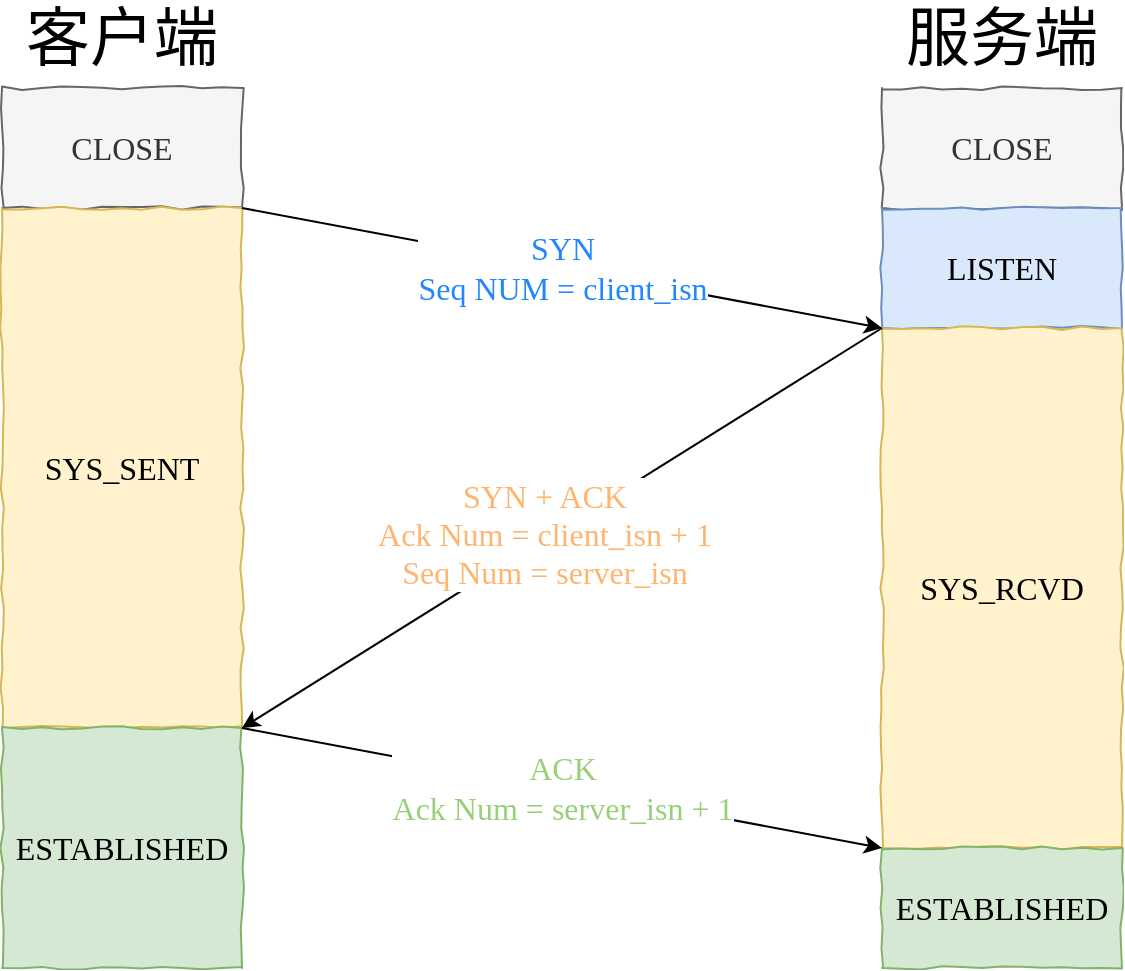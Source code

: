 <mxfile version="20.4.0" type="github">
  <diagram id="hRB9j23B_FBuS8U03Qc3" name="Page-1">
    <mxGraphModel dx="1018" dy="611" grid="1" gridSize="10" guides="1" tooltips="1" connect="1" arrows="1" fold="1" page="1" pageScale="1" pageWidth="850" pageHeight="1100" math="0" shadow="0">
      <root>
        <mxCell id="0" />
        <mxCell id="1" parent="0" />
        <mxCell id="lIIxyb5L-zMubOliOcYj-1" value="客户端" style="text;html=1;strokeColor=none;fillColor=none;align=center;verticalAlign=middle;whiteSpace=wrap;rounded=0;fontSize=32;fontFamily=Comic Sans MS;" vertex="1" parent="1">
          <mxGeometry x="80" y="80" width="120" height="30" as="geometry" />
        </mxCell>
        <mxCell id="lIIxyb5L-zMubOliOcYj-2" value="服务端" style="text;html=1;strokeColor=none;fillColor=none;align=center;verticalAlign=middle;whiteSpace=wrap;rounded=0;fontSize=32;fontFamily=Comic Sans MS;" vertex="1" parent="1">
          <mxGeometry x="530" y="80" width="100" height="30" as="geometry" />
        </mxCell>
        <mxCell id="lIIxyb5L-zMubOliOcYj-3" value="CLOSE" style="rounded=0;whiteSpace=wrap;html=1;fontSize=16;comic=1;fillColor=#f5f5f5;fontColor=#333333;strokeColor=#666666;fontFamily=Comic Sans MS;" vertex="1" parent="1">
          <mxGeometry x="80" y="120" width="120" height="60" as="geometry" />
        </mxCell>
        <mxCell id="lIIxyb5L-zMubOliOcYj-4" value="CLOSE" style="rounded=0;whiteSpace=wrap;html=1;fontSize=16;comic=1;fillColor=#f5f5f5;fontColor=#333333;strokeColor=#666666;fontFamily=Comic Sans MS;" vertex="1" parent="1">
          <mxGeometry x="520" y="120" width="120" height="60" as="geometry" />
        </mxCell>
        <mxCell id="lIIxyb5L-zMubOliOcYj-5" value="SYS_SENT" style="rounded=0;whiteSpace=wrap;html=1;comic=1;fontSize=16;fillColor=#fff2cc;strokeColor=#d6b656;fontFamily=Comic Sans MS;" vertex="1" parent="1">
          <mxGeometry x="80" y="180" width="120" height="260" as="geometry" />
        </mxCell>
        <mxCell id="lIIxyb5L-zMubOliOcYj-6" value="LISTEN" style="rounded=0;whiteSpace=wrap;html=1;fontSize=16;comic=1;fillColor=#dae8fc;strokeColor=#6c8ebf;fontFamily=Comic Sans MS;" vertex="1" parent="1">
          <mxGeometry x="520" y="180" width="120" height="60" as="geometry" />
        </mxCell>
        <mxCell id="lIIxyb5L-zMubOliOcYj-7" value="SYS_RCVD" style="rounded=0;whiteSpace=wrap;html=1;comic=1;fontSize=16;fillColor=#fff2cc;strokeColor=#d6b656;fontFamily=Comic Sans MS;" vertex="1" parent="1">
          <mxGeometry x="520" y="240" width="120" height="260" as="geometry" />
        </mxCell>
        <mxCell id="lIIxyb5L-zMubOliOcYj-8" value="ESTABLISHED" style="rounded=0;whiteSpace=wrap;html=1;fontSize=16;comic=1;fillColor=#d5e8d4;strokeColor=#82b366;fontFamily=Comic Sans MS;" vertex="1" parent="1">
          <mxGeometry x="520" y="500" width="120" height="60" as="geometry" />
        </mxCell>
        <mxCell id="lIIxyb5L-zMubOliOcYj-9" value="ESTABLISHED" style="rounded=0;whiteSpace=wrap;html=1;comic=1;fontFamily=Comic Sans MS;fontSize=16;fillColor=#d5e8d4;strokeColor=#82b366;" vertex="1" parent="1">
          <mxGeometry x="80" y="440" width="120" height="120" as="geometry" />
        </mxCell>
        <mxCell id="lIIxyb5L-zMubOliOcYj-10" value="SYN&lt;br&gt;Seq NUM = client_isn" style="endArrow=classic;html=1;rounded=0;fontFamily=Comic Sans MS;fontSize=16;exitX=1;exitY=0;exitDx=0;exitDy=0;entryX=0;entryY=0;entryDx=0;entryDy=0;fontColor=#2187FC;" edge="1" parent="1" source="lIIxyb5L-zMubOliOcYj-5" target="lIIxyb5L-zMubOliOcYj-7">
          <mxGeometry width="50" height="50" relative="1" as="geometry">
            <mxPoint x="390" y="340" as="sourcePoint" />
            <mxPoint x="440" y="290" as="targetPoint" />
          </mxGeometry>
        </mxCell>
        <mxCell id="lIIxyb5L-zMubOliOcYj-11" value="" style="endArrow=classic;html=1;rounded=0;fontFamily=Comic Sans MS;fontSize=16;fontColor=#2187FC;entryX=1;entryY=0;entryDx=0;entryDy=0;" edge="1" parent="1" target="lIIxyb5L-zMubOliOcYj-9">
          <mxGeometry width="50" height="50" relative="1" as="geometry">
            <mxPoint x="520" y="240" as="sourcePoint" />
            <mxPoint x="440" y="320" as="targetPoint" />
          </mxGeometry>
        </mxCell>
        <mxCell id="lIIxyb5L-zMubOliOcYj-12" value="SYN + ACK&lt;br&gt;Ack Num = client_isn + 1&lt;br&gt;Seq Num = server_isn" style="edgeLabel;html=1;align=center;verticalAlign=middle;resizable=0;points=[];fontSize=16;fontFamily=Comic Sans MS;fontColor=#FFB570;" vertex="1" connectable="0" parent="lIIxyb5L-zMubOliOcYj-11">
          <mxGeometry x="0.05" y="-2" relative="1" as="geometry">
            <mxPoint as="offset" />
          </mxGeometry>
        </mxCell>
        <mxCell id="lIIxyb5L-zMubOliOcYj-13" value="ACK&lt;br&gt;Ack Num = server_isn + 1" style="endArrow=classic;html=1;rounded=0;fontFamily=Comic Sans MS;fontSize=16;fontColor=#97D077;entryX=0;entryY=0;entryDx=0;entryDy=0;" edge="1" parent="1" target="lIIxyb5L-zMubOliOcYj-8">
          <mxGeometry width="50" height="50" relative="1" as="geometry">
            <mxPoint x="200" y="440" as="sourcePoint" />
            <mxPoint x="510" y="510" as="targetPoint" />
          </mxGeometry>
        </mxCell>
      </root>
    </mxGraphModel>
  </diagram>
</mxfile>
